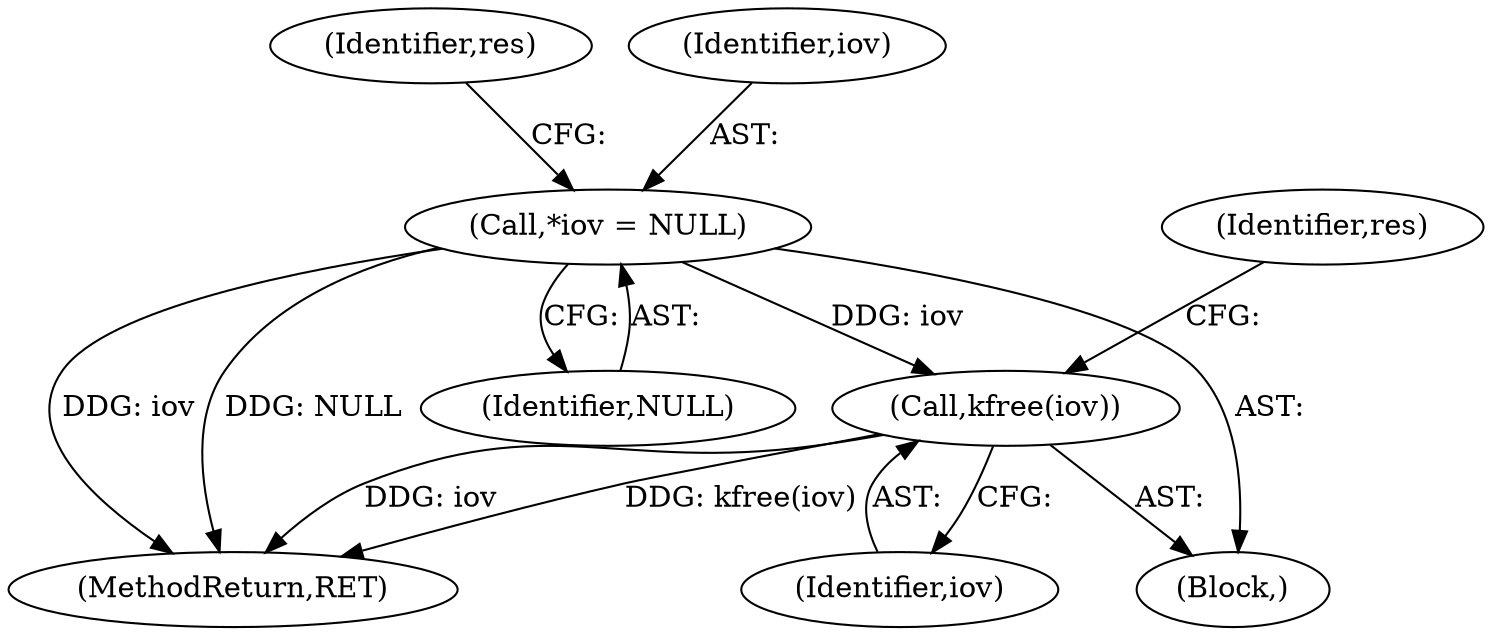 digraph "0_linux_fdc81f45e9f57858da6351836507fbcf1b7583ee@API" {
"1000450" [label="(Call,kfree(iov))"];
"1000412" [label="(Call,*iov = NULL)"];
"1000493" [label="(MethodReturn,RET)"];
"1000410" [label="(Block,)"];
"1000412" [label="(Call,*iov = NULL)"];
"1000417" [label="(Identifier,res)"];
"1000468" [label="(Identifier,res)"];
"1000450" [label="(Call,kfree(iov))"];
"1000413" [label="(Identifier,iov)"];
"1000451" [label="(Identifier,iov)"];
"1000414" [label="(Identifier,NULL)"];
"1000450" -> "1000410"  [label="AST: "];
"1000450" -> "1000451"  [label="CFG: "];
"1000451" -> "1000450"  [label="AST: "];
"1000468" -> "1000450"  [label="CFG: "];
"1000450" -> "1000493"  [label="DDG: kfree(iov)"];
"1000450" -> "1000493"  [label="DDG: iov"];
"1000412" -> "1000450"  [label="DDG: iov"];
"1000412" -> "1000410"  [label="AST: "];
"1000412" -> "1000414"  [label="CFG: "];
"1000413" -> "1000412"  [label="AST: "];
"1000414" -> "1000412"  [label="AST: "];
"1000417" -> "1000412"  [label="CFG: "];
"1000412" -> "1000493"  [label="DDG: NULL"];
"1000412" -> "1000493"  [label="DDG: iov"];
}
